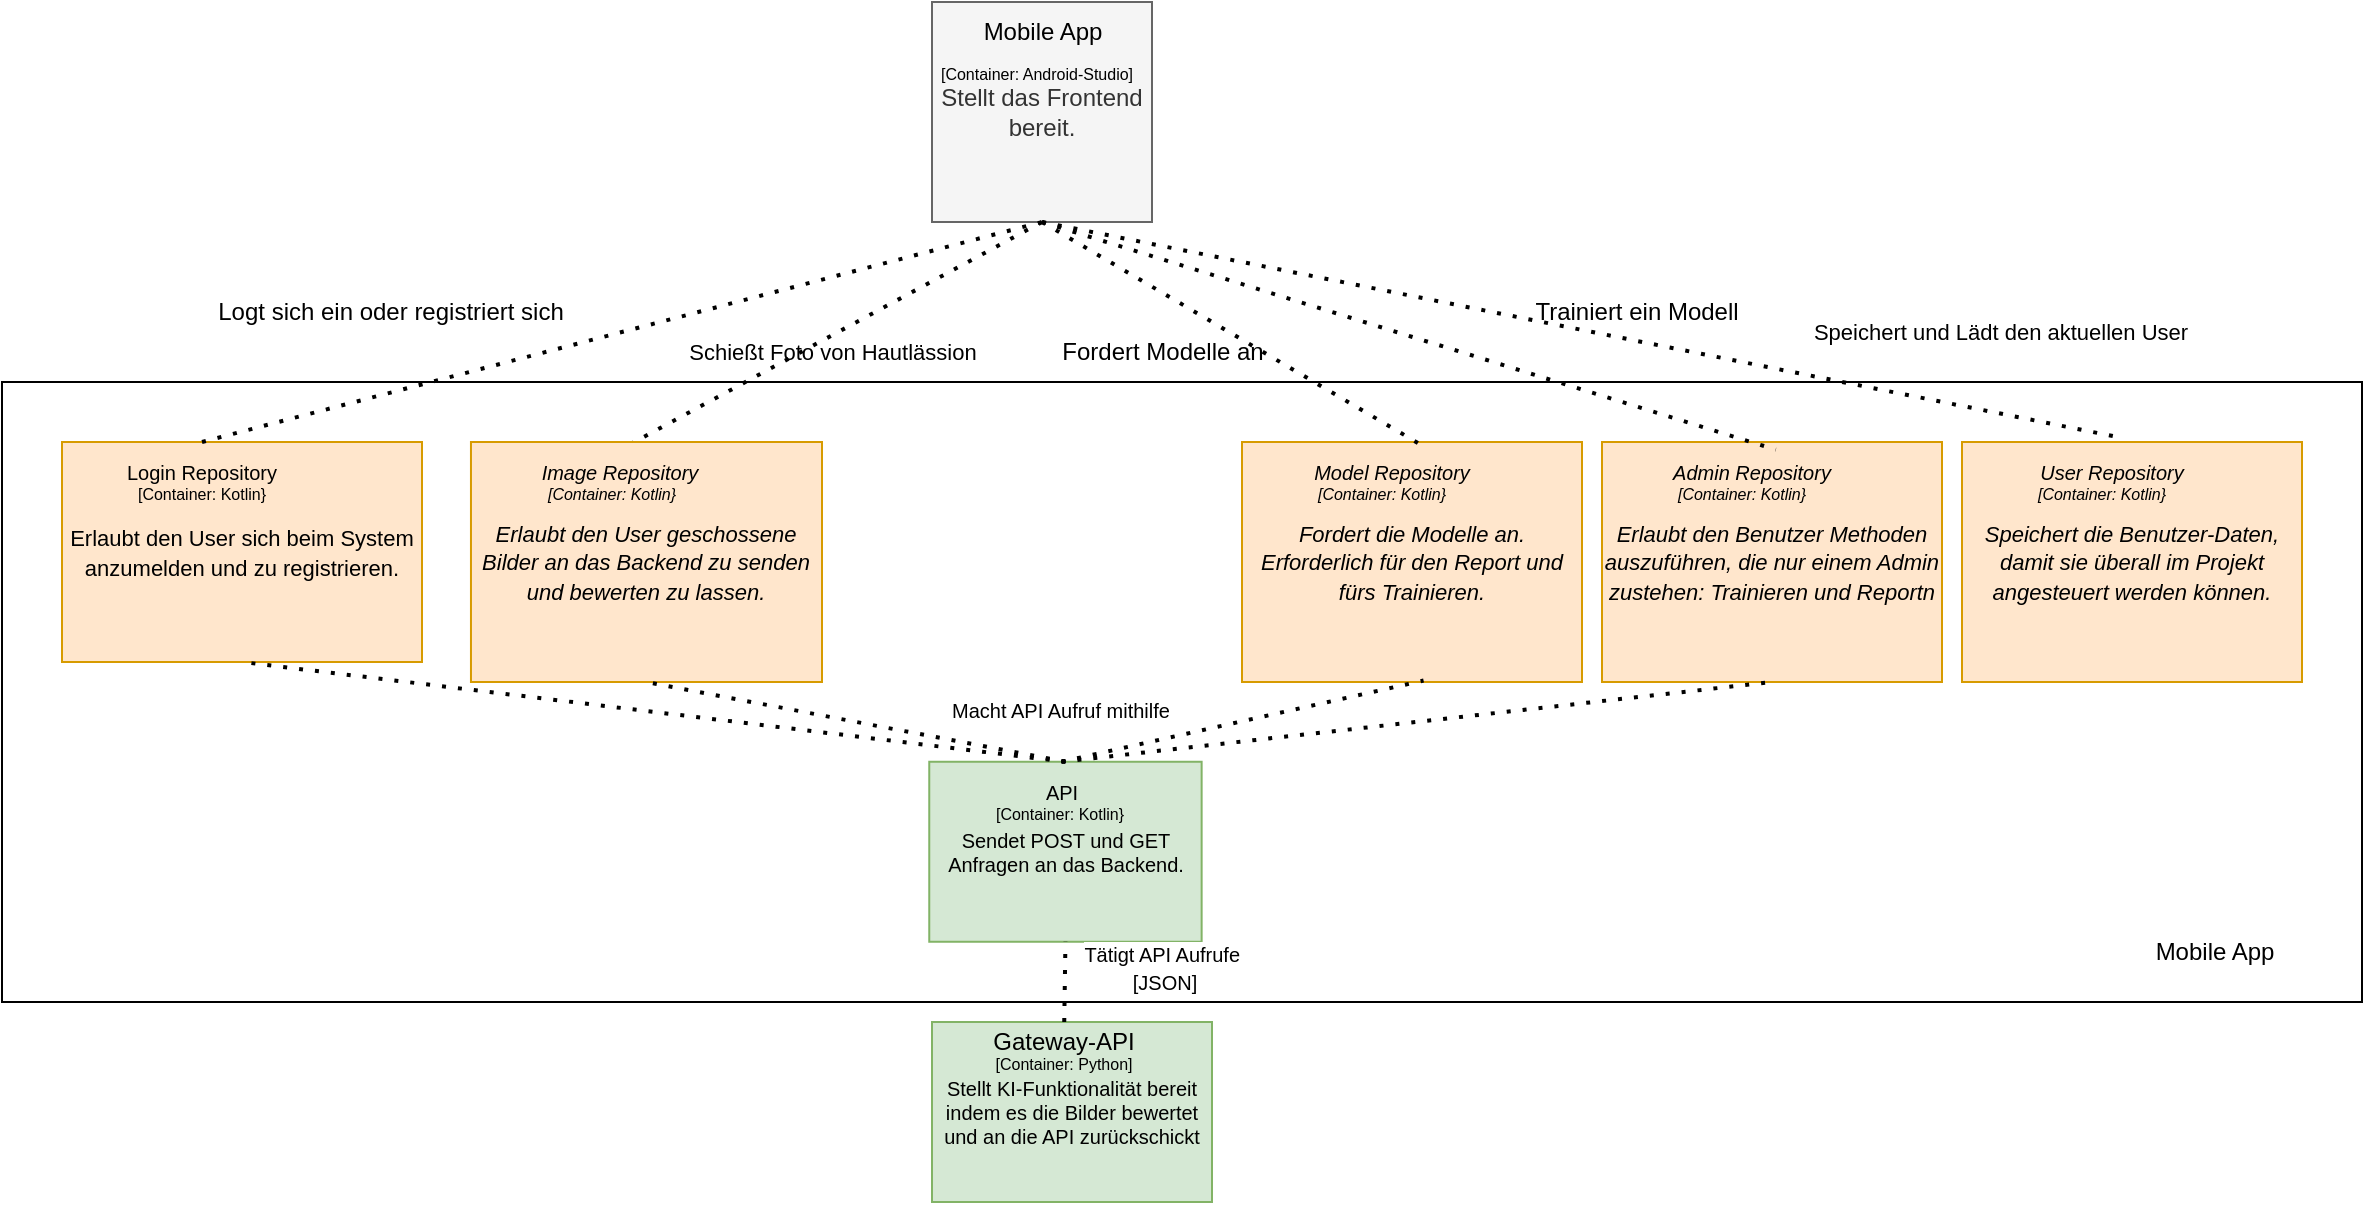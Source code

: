 <mxfile version="26.0.16">
  <diagram name="Page-1" id="uY-ux5SM715pgpHfwJ75">
    <mxGraphModel dx="808" dy="438" grid="1" gridSize="10" guides="1" tooltips="1" connect="1" arrows="1" fold="1" page="1" pageScale="1" pageWidth="827" pageHeight="1169" math="0" shadow="0">
      <root>
        <mxCell id="0" />
        <mxCell id="1" parent="0" />
        <mxCell id="HiHLQ8zvASw_HJKXryYm-1" value="" style="rounded=0;whiteSpace=wrap;html=1;fillColor=#FFFFFF;strokeColor=#000000;" parent="1" vertex="1">
          <mxGeometry x="70" y="330" width="1180" height="310" as="geometry" />
        </mxCell>
        <mxCell id="HiHLQ8zvASw_HJKXryYm-2" value="Stellt das Frontend bereit." style="whiteSpace=wrap;html=1;aspect=fixed;fillColor=#f5f5f5;strokeColor=#666666;fontColor=#333333;" parent="1" vertex="1">
          <mxGeometry x="535" y="140" width="110" height="110" as="geometry" />
        </mxCell>
        <mxCell id="HiHLQ8zvASw_HJKXryYm-4" style="edgeStyle=orthogonalEdgeStyle;rounded=0;orthogonalLoop=1;jettySize=auto;html=1;exitX=0.5;exitY=0;exitDx=0;exitDy=0;" parent="1" edge="1">
          <mxGeometry relative="1" as="geometry">
            <mxPoint x="295" y="270" as="targetPoint" />
            <mxPoint x="295" y="270" as="sourcePoint" />
          </mxGeometry>
        </mxCell>
        <mxCell id="HiHLQ8zvASw_HJKXryYm-5" value="" style="endArrow=none;dashed=1;html=1;dashPattern=1 3;strokeWidth=2;rounded=0;exitX=0.5;exitY=1;exitDx=0;exitDy=0;entryX=0.544;entryY=0.009;entryDx=0;entryDy=0;entryPerimeter=0;" parent="1" source="HiHLQ8zvASw_HJKXryYm-2" target="HiHLQ8zvASw_HJKXryYm-35" edge="1">
          <mxGeometry width="50" height="50" relative="1" as="geometry">
            <mxPoint x="675.0" y="250" as="sourcePoint" />
            <mxPoint x="390" y="280" as="targetPoint" />
          </mxGeometry>
        </mxCell>
        <mxCell id="HiHLQ8zvASw_HJKXryYm-8" value="&lt;font style=&quot;font-size: 12px;&quot;&gt;Mobile App&lt;/font&gt;" style="text;html=1;align=center;verticalAlign=middle;whiteSpace=wrap;rounded=0;fontSize=9;" parent="1" vertex="1">
          <mxGeometry x="547.5" y="140" width="85" height="30" as="geometry" />
        </mxCell>
        <mxCell id="HiHLQ8zvASw_HJKXryYm-9" value="&lt;font style=&quot;font-size: 8px;&quot;&gt;[Container: Android-Studio]&lt;/font&gt;" style="text;html=1;align=center;verticalAlign=middle;whiteSpace=wrap;rounded=0;" parent="1" vertex="1">
          <mxGeometry x="529.75" y="170" width="115.25" height="10" as="geometry" />
        </mxCell>
        <mxCell id="HiHLQ8zvASw_HJKXryYm-10" value="&lt;font style=&quot;font-size: 11px;&quot;&gt;Erlaubt den User sich beim System anzumelden und zu registrieren.&lt;/font&gt;" style="rounded=0;whiteSpace=wrap;html=1;fillColor=#ffe6cc;strokeColor=#d79b00;" parent="1" vertex="1">
          <mxGeometry x="100" y="360" width="180" height="110" as="geometry" />
        </mxCell>
        <mxCell id="HiHLQ8zvASw_HJKXryYm-11" value="&lt;font size=&quot;1&quot;&gt;Login Repository&lt;/font&gt;" style="text;html=1;align=center;verticalAlign=middle;whiteSpace=wrap;rounded=0;fontSize=9;" parent="1" vertex="1">
          <mxGeometry x="100" y="360" width="140" height="30" as="geometry" />
        </mxCell>
        <mxCell id="HiHLQ8zvASw_HJKXryYm-12" value="&lt;font style=&quot;font-size: 8px;&quot;&gt;[Container: Kotlin}&lt;/font&gt;" style="text;html=1;align=center;verticalAlign=middle;whiteSpace=wrap;rounded=0;" parent="1" vertex="1">
          <mxGeometry x="116.19" y="380" width="107.62" height="10" as="geometry" />
        </mxCell>
        <mxCell id="HiHLQ8zvASw_HJKXryYm-13" value="" style="endArrow=none;dashed=1;html=1;dashPattern=1 3;strokeWidth=2;rounded=0;entryX=0.5;entryY=1;entryDx=0;entryDy=0;exitX=0.5;exitY=0;exitDx=0;exitDy=0;" parent="1" source="HiHLQ8zvASw_HJKXryYm-11" target="HiHLQ8zvASw_HJKXryYm-2" edge="1">
          <mxGeometry width="50" height="50" relative="1" as="geometry">
            <mxPoint x="320" y="410" as="sourcePoint" />
            <mxPoint x="370" y="360" as="targetPoint" />
          </mxGeometry>
        </mxCell>
        <mxCell id="HiHLQ8zvASw_HJKXryYm-15" value="&lt;div&gt;Sendet POST und GET Anfragen an das Backend.&lt;/div&gt;" style="rounded=0;whiteSpace=wrap;html=1;fontSize=10;align=center;fillColor=#d5e8d4;strokeColor=#82b366;" parent="1" vertex="1">
          <mxGeometry x="533.63" y="519.88" width="136.19" height="90" as="geometry" />
        </mxCell>
        <mxCell id="HiHLQ8zvASw_HJKXryYm-21" value="Stellt KI-Funktionalität bereit indem es die Bilder bewertet und an die API zurückschickt&lt;div&gt;&lt;/div&gt;" style="rounded=0;whiteSpace=wrap;html=1;fontSize=10;align=center;fillColor=#d5e8d4;strokeColor=#82b366;" parent="1" vertex="1">
          <mxGeometry x="535" y="650" width="140" height="90" as="geometry" />
        </mxCell>
        <mxCell id="HiHLQ8zvASw_HJKXryYm-22" value="&lt;font style=&quot;font-size: 12px;&quot;&gt;Gateway-API&lt;/font&gt;" style="text;html=1;align=center;verticalAlign=middle;whiteSpace=wrap;rounded=0;fontSize=9;" parent="1" vertex="1">
          <mxGeometry x="545" y="650" width="112.24" height="20" as="geometry" />
        </mxCell>
        <mxCell id="HiHLQ8zvASw_HJKXryYm-23" value="&lt;font style=&quot;font-size: 8px;&quot;&gt;[Container: Python]&lt;/font&gt;" style="text;html=1;align=center;verticalAlign=middle;whiteSpace=wrap;rounded=0;" parent="1" vertex="1">
          <mxGeometry x="561.19" y="660" width="79.87" height="20" as="geometry" />
        </mxCell>
        <mxCell id="HiHLQ8zvASw_HJKXryYm-24" value="" style="endArrow=none;dashed=1;html=1;dashPattern=1 3;strokeWidth=2;rounded=0;entryX=0.5;entryY=1;entryDx=0;entryDy=0;exitX=0.5;exitY=0;exitDx=0;exitDy=0;" parent="1" source="HiHLQ8zvASw_HJKXryYm-15" target="HiHLQ8zvASw_HJKXryYm-10" edge="1">
          <mxGeometry width="50" height="50" relative="1" as="geometry">
            <mxPoint x="330" y="500" as="sourcePoint" />
            <mxPoint x="330" y="490" as="targetPoint" />
          </mxGeometry>
        </mxCell>
        <mxCell id="HiHLQ8zvASw_HJKXryYm-25" value="&lt;font style=&quot;font-size: 10px;&quot;&gt;Macht API Aufruf mithilfe&lt;/font&gt;" style="edgeLabel;html=1;align=center;verticalAlign=middle;resizable=0;points=[];" parent="HiHLQ8zvASw_HJKXryYm-24" vertex="1" connectable="0">
          <mxGeometry x="0.304" y="-2" relative="1" as="geometry">
            <mxPoint x="265" y="8" as="offset" />
          </mxGeometry>
        </mxCell>
        <mxCell id="HiHLQ8zvASw_HJKXryYm-31" value="" style="endArrow=none;dashed=1;html=1;dashPattern=1 3;strokeWidth=2;rounded=0;exitX=0.5;exitY=0;exitDx=0;exitDy=0;entryX=0.5;entryY=1;entryDx=0;entryDy=0;" parent="1" source="HiHLQ8zvASw_HJKXryYm-22" target="HiHLQ8zvASw_HJKXryYm-15" edge="1">
          <mxGeometry width="50" height="50" relative="1" as="geometry">
            <mxPoint x="170" y="540" as="sourcePoint" />
            <mxPoint x="220" y="490" as="targetPoint" />
          </mxGeometry>
        </mxCell>
        <mxCell id="HiHLQ8zvASw_HJKXryYm-32" value="&lt;font style=&quot;font-size: 10px;&quot;&gt;Tätigt API Aufrufe&amp;nbsp;&lt;br&gt;[JSON]&lt;/font&gt;" style="edgeLabel;html=1;align=center;verticalAlign=middle;resizable=0;points=[];" parent="HiHLQ8zvASw_HJKXryYm-31" vertex="1" connectable="0">
          <mxGeometry x="-0.391" relative="1" as="geometry">
            <mxPoint x="49" y="-15" as="offset" />
          </mxGeometry>
        </mxCell>
        <mxCell id="HiHLQ8zvASw_HJKXryYm-36" value="&lt;font style=&quot;font-size: 11px;&quot;&gt;Erlaubt den User geschossene Bilder an das Backend zu senden und bewerten zu lassen.&lt;/font&gt;" style="rounded=0;whiteSpace=wrap;html=1;fillColor=#ffe6cc;strokeColor=#d79b00;fontStyle=2" parent="1" vertex="1">
          <mxGeometry x="304.48" y="360" width="175.52" height="120" as="geometry" />
        </mxCell>
        <mxCell id="HiHLQ8zvASw_HJKXryYm-35" value="&lt;font size=&quot;1&quot;&gt;Image Repository&lt;/font&gt;" style="text;html=1;align=center;verticalAlign=middle;whiteSpace=wrap;rounded=0;fontSize=9;fontStyle=2" parent="1" vertex="1">
          <mxGeometry x="309.48" y="360" width="140" height="30" as="geometry" />
        </mxCell>
        <mxCell id="HiHLQ8zvASw_HJKXryYm-37" value="&lt;font style=&quot;font-size: 8px;&quot;&gt;[Container: Kotlin}&lt;/font&gt;" style="text;html=1;align=center;verticalAlign=middle;whiteSpace=wrap;rounded=0;fontStyle=2" parent="1" vertex="1">
          <mxGeometry x="320.68" y="380" width="107.62" height="10" as="geometry" />
        </mxCell>
        <mxCell id="HiHLQ8zvASw_HJKXryYm-38" value="" style="endArrow=none;dashed=1;html=1;dashPattern=1 3;strokeWidth=2;rounded=0;entryX=0.5;entryY=1;entryDx=0;entryDy=0;exitX=0.5;exitY=0;exitDx=0;exitDy=0;" parent="1" source="HiHLQ8zvASw_HJKXryYm-15" target="HiHLQ8zvASw_HJKXryYm-36" edge="1">
          <mxGeometry width="50" height="50" relative="1" as="geometry">
            <mxPoint x="300" y="520" as="sourcePoint" />
            <mxPoint x="195" y="480" as="targetPoint" />
          </mxGeometry>
        </mxCell>
        <mxCell id="HiHLQ8zvASw_HJKXryYm-40" value="&lt;font size=&quot;1&quot;&gt;API&lt;/font&gt;" style="text;html=1;align=center;verticalAlign=middle;whiteSpace=wrap;rounded=0;fontSize=9;" parent="1" vertex="1">
          <mxGeometry x="529.75" y="519.88" width="140" height="30" as="geometry" />
        </mxCell>
        <mxCell id="HiHLQ8zvASw_HJKXryYm-41" value="&lt;font style=&quot;font-size: 8px;&quot;&gt;[Container: Kotlin}&lt;/font&gt;" style="text;html=1;align=center;verticalAlign=middle;whiteSpace=wrap;rounded=0;" parent="1" vertex="1">
          <mxGeometry x="544.82" y="539.88" width="107.62" height="10" as="geometry" />
        </mxCell>
        <mxCell id="HiHLQ8zvASw_HJKXryYm-42" value="&lt;font style=&quot;font-size: 11px;&quot;&gt;Schießt Foto von Hautlässion&lt;/font&gt;" style="text;html=1;align=center;verticalAlign=middle;resizable=0;points=[];autosize=1;strokeColor=none;fillColor=none;" parent="1" vertex="1">
          <mxGeometry x="400" y="300" width="170" height="30" as="geometry" />
        </mxCell>
        <mxCell id="HiHLQ8zvASw_HJKXryYm-43" value="Logt sich ein oder registriert sich" style="text;html=1;align=center;verticalAlign=middle;resizable=0;points=[];autosize=1;strokeColor=none;fillColor=none;" parent="1" vertex="1">
          <mxGeometry x="163.81" y="280" width="200" height="30" as="geometry" />
        </mxCell>
        <mxCell id="bBurTmSAv8wiJFiPgF4I-1" value="&lt;font style=&quot;font-size: 11px;&quot;&gt;Fordert die Modelle an. Erforderlich für den Report und fürs Trainieren.&lt;/font&gt;" style="rounded=0;whiteSpace=wrap;html=1;fillColor=#ffe6cc;strokeColor=#d79b00;fontStyle=2" vertex="1" parent="1">
          <mxGeometry x="690" y="360" width="170" height="120" as="geometry" />
        </mxCell>
        <mxCell id="bBurTmSAv8wiJFiPgF4I-2" value="&lt;font size=&quot;1&quot;&gt;Model Repository&lt;/font&gt;" style="text;html=1;align=center;verticalAlign=middle;whiteSpace=wrap;rounded=0;fontSize=9;fontStyle=2" vertex="1" parent="1">
          <mxGeometry x="695" y="360" width="140" height="30" as="geometry" />
        </mxCell>
        <mxCell id="bBurTmSAv8wiJFiPgF4I-3" value="&lt;font style=&quot;font-size: 8px;&quot;&gt;[Container: Kotlin}&lt;/font&gt;" style="text;html=1;align=center;verticalAlign=middle;whiteSpace=wrap;rounded=0;fontStyle=2" vertex="1" parent="1">
          <mxGeometry x="706.2" y="380" width="107.62" height="10" as="geometry" />
        </mxCell>
        <mxCell id="bBurTmSAv8wiJFiPgF4I-4" value="&lt;font style=&quot;font-size: 11px;&quot;&gt;Erlaubt den Benutzer Methoden auszuführen, die nur einem Admin zustehen: Trainieren und Reportn&lt;/font&gt;" style="rounded=0;whiteSpace=wrap;html=1;fillColor=#ffe6cc;strokeColor=#d79b00;fontStyle=2" vertex="1" parent="1">
          <mxGeometry x="870" y="360" width="170" height="120" as="geometry" />
        </mxCell>
        <mxCell id="bBurTmSAv8wiJFiPgF4I-5" value="&lt;font size=&quot;1&quot;&gt;Admin Repository&lt;/font&gt;" style="text;html=1;align=center;verticalAlign=middle;whiteSpace=wrap;rounded=0;fontSize=9;fontStyle=2" vertex="1" parent="1">
          <mxGeometry x="875" y="360" width="140" height="30" as="geometry" />
        </mxCell>
        <mxCell id="bBurTmSAv8wiJFiPgF4I-6" value="&lt;font style=&quot;font-size: 8px;&quot;&gt;[Container: Kotlin}&lt;/font&gt;" style="text;html=1;align=center;verticalAlign=middle;whiteSpace=wrap;rounded=0;fontStyle=2" vertex="1" parent="1">
          <mxGeometry x="886.2" y="380" width="107.62" height="10" as="geometry" />
        </mxCell>
        <mxCell id="bBurTmSAv8wiJFiPgF4I-13" value="" style="endArrow=none;dashed=1;html=1;dashPattern=1 3;strokeWidth=2;rounded=0;exitX=0.5;exitY=1;exitDx=0;exitDy=0;entryX=0.616;entryY=0.081;entryDx=0;entryDy=0;entryPerimeter=0;" edge="1" parent="1" source="HiHLQ8zvASw_HJKXryYm-2" target="bBurTmSAv8wiJFiPgF4I-2">
          <mxGeometry width="50" height="50" relative="1" as="geometry">
            <mxPoint x="600" y="260" as="sourcePoint" />
            <mxPoint x="396" y="370" as="targetPoint" />
          </mxGeometry>
        </mxCell>
        <mxCell id="bBurTmSAv8wiJFiPgF4I-16" value="&lt;font&gt;Fordert Modelle an&lt;/font&gt;" style="text;html=1;align=center;verticalAlign=middle;resizable=0;points=[];autosize=1;strokeColor=none;fillColor=none;" vertex="1" parent="1">
          <mxGeometry x="590" y="300" width="120" height="30" as="geometry" />
        </mxCell>
        <mxCell id="bBurTmSAv8wiJFiPgF4I-17" value="" style="endArrow=none;dashed=1;html=1;dashPattern=1 3;strokeWidth=2;rounded=0;exitX=0.5;exitY=1;exitDx=0;exitDy=0;entryX=0.585;entryY=0.128;entryDx=0;entryDy=0;entryPerimeter=0;" edge="1" parent="1" source="HiHLQ8zvASw_HJKXryYm-2" target="bBurTmSAv8wiJFiPgF4I-5">
          <mxGeometry width="50" height="50" relative="1" as="geometry">
            <mxPoint x="600" y="260" as="sourcePoint" />
            <mxPoint x="781" y="372" as="targetPoint" />
          </mxGeometry>
        </mxCell>
        <mxCell id="bBurTmSAv8wiJFiPgF4I-18" value="&lt;font&gt;Trainiert ein Modell&lt;/font&gt;" style="text;html=1;align=center;verticalAlign=middle;resizable=0;points=[];autosize=1;strokeColor=none;fillColor=none;" vertex="1" parent="1">
          <mxGeometry x="822" y="280" width="130" height="30" as="geometry" />
        </mxCell>
        <mxCell id="bBurTmSAv8wiJFiPgF4I-19" value="&lt;span style=&quot;font-size: 11px;&quot;&gt;Speichert die Benutzer-Daten, damit sie überall im Projekt angesteuert werden können.&lt;/span&gt;" style="rounded=0;whiteSpace=wrap;html=1;fillColor=#ffe6cc;strokeColor=#d79b00;fontStyle=2" vertex="1" parent="1">
          <mxGeometry x="1050" y="360" width="170" height="120" as="geometry" />
        </mxCell>
        <mxCell id="bBurTmSAv8wiJFiPgF4I-20" value="&lt;font size=&quot;1&quot;&gt;User Repository&lt;/font&gt;" style="text;html=1;align=center;verticalAlign=middle;whiteSpace=wrap;rounded=0;fontSize=9;fontStyle=2" vertex="1" parent="1">
          <mxGeometry x="1055" y="360" width="140" height="30" as="geometry" />
        </mxCell>
        <mxCell id="bBurTmSAv8wiJFiPgF4I-21" value="&lt;font style=&quot;font-size: 8px;&quot;&gt;[Container: Kotlin}&lt;/font&gt;" style="text;html=1;align=center;verticalAlign=middle;whiteSpace=wrap;rounded=0;fontStyle=2" vertex="1" parent="1">
          <mxGeometry x="1066.2" y="380" width="107.62" height="10" as="geometry" />
        </mxCell>
        <mxCell id="bBurTmSAv8wiJFiPgF4I-22" value="" style="endArrow=none;dashed=1;html=1;dashPattern=1 3;strokeWidth=2;rounded=0;entryX=0.541;entryY=-0.064;entryDx=0;entryDy=0;entryPerimeter=0;" edge="1" parent="1" target="bBurTmSAv8wiJFiPgF4I-20">
          <mxGeometry width="50" height="50" relative="1" as="geometry">
            <mxPoint x="590" y="250" as="sourcePoint" />
            <mxPoint x="791" y="372" as="targetPoint" />
          </mxGeometry>
        </mxCell>
        <mxCell id="bBurTmSAv8wiJFiPgF4I-23" value="&lt;span style=&quot;font-size: 11px;&quot;&gt;Speichert und Lädt den aktuellen User&lt;/span&gt;" style="text;html=1;align=center;verticalAlign=middle;resizable=0;points=[];autosize=1;strokeColor=none;fillColor=none;" vertex="1" parent="1">
          <mxGeometry x="963.82" y="290" width="210" height="30" as="geometry" />
        </mxCell>
        <mxCell id="bBurTmSAv8wiJFiPgF4I-24" value="" style="endArrow=none;dashed=1;html=1;dashPattern=1 3;strokeWidth=2;rounded=0;entryX=0.5;entryY=1;entryDx=0;entryDy=0;exitX=0.5;exitY=0;exitDx=0;exitDy=0;" edge="1" parent="1" source="HiHLQ8zvASw_HJKXryYm-40" target="bBurTmSAv8wiJFiPgF4I-4">
          <mxGeometry width="50" height="50" relative="1" as="geometry">
            <mxPoint x="612" y="530" as="sourcePoint" />
            <mxPoint x="200" y="480" as="targetPoint" />
          </mxGeometry>
        </mxCell>
        <mxCell id="bBurTmSAv8wiJFiPgF4I-26" value="" style="endArrow=none;dashed=1;html=1;dashPattern=1 3;strokeWidth=2;rounded=0;entryX=0.534;entryY=0.994;entryDx=0;entryDy=0;exitX=0.5;exitY=0;exitDx=0;exitDy=0;entryPerimeter=0;" edge="1" parent="1" source="HiHLQ8zvASw_HJKXryYm-40" target="bBurTmSAv8wiJFiPgF4I-1">
          <mxGeometry width="50" height="50" relative="1" as="geometry">
            <mxPoint x="610" y="530" as="sourcePoint" />
            <mxPoint x="965" y="490" as="targetPoint" />
          </mxGeometry>
        </mxCell>
        <mxCell id="bBurTmSAv8wiJFiPgF4I-80" value="Mobile App" style="text;html=1;align=center;verticalAlign=middle;resizable=0;points=[];autosize=1;strokeColor=none;fillColor=none;" vertex="1" parent="1">
          <mxGeometry x="1136" y="600" width="80" height="30" as="geometry" />
        </mxCell>
      </root>
    </mxGraphModel>
  </diagram>
</mxfile>
